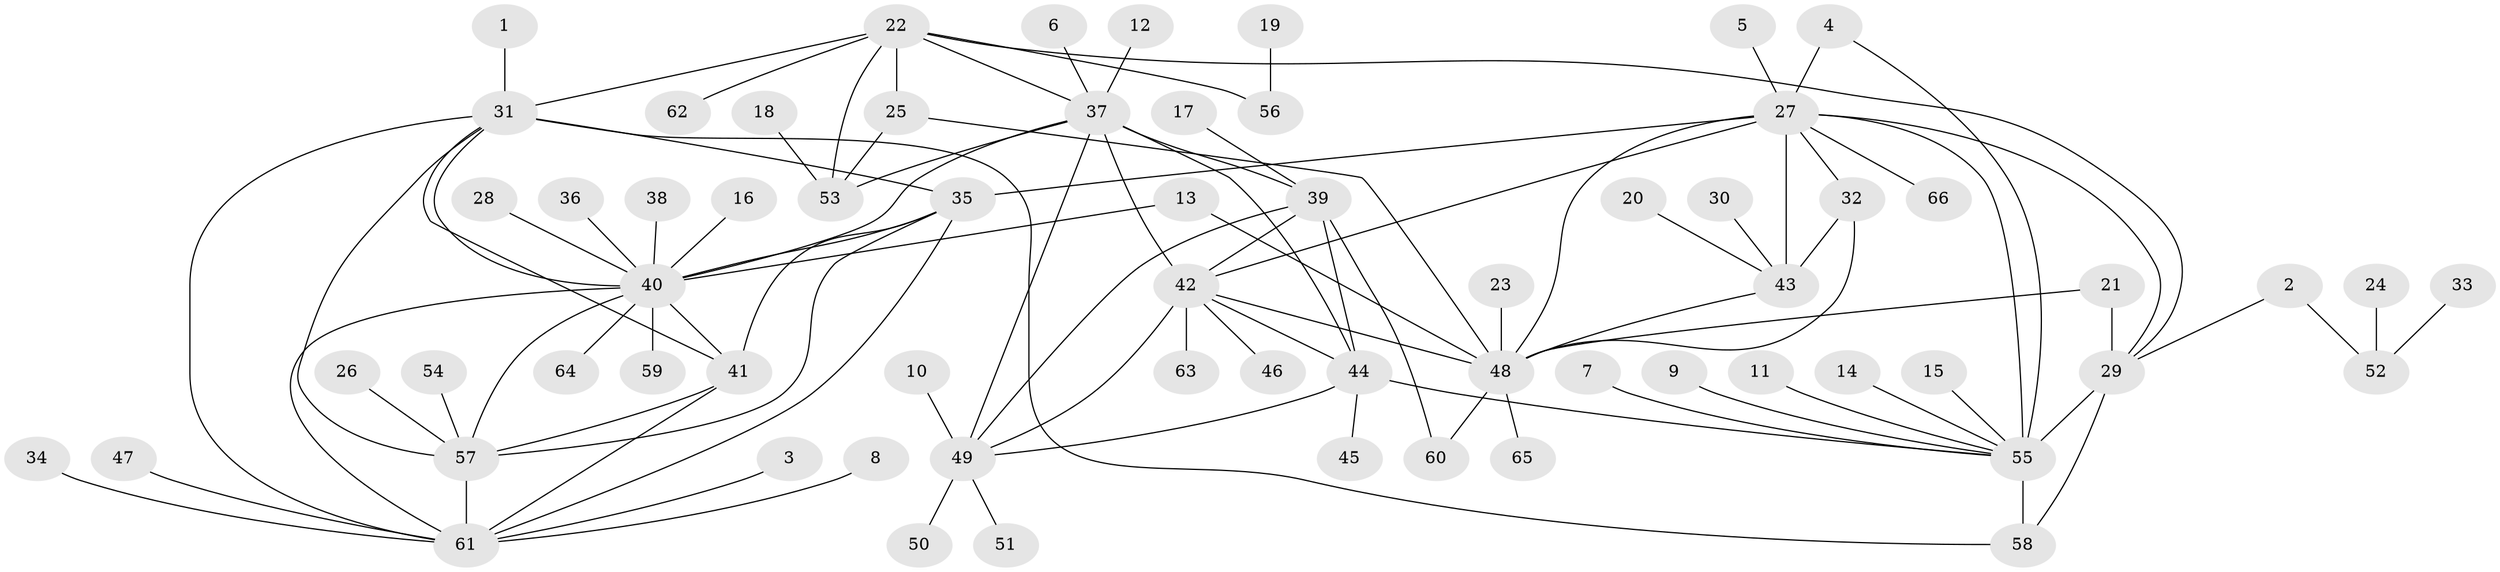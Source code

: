 // original degree distribution, {5: 0.022727272727272728, 8: 0.03787878787878788, 6: 0.030303030303030304, 7: 0.05303030303030303, 9: 0.022727272727272728, 10: 0.015151515151515152, 12: 0.007575757575757576, 14: 0.015151515151515152, 11: 0.022727272727272728, 13: 0.007575757575757576, 1: 0.5681818181818182, 2: 0.17424242424242425, 3: 0.015151515151515152, 4: 0.007575757575757576}
// Generated by graph-tools (version 1.1) at 2025/26/03/09/25 03:26:40]
// undirected, 66 vertices, 99 edges
graph export_dot {
graph [start="1"]
  node [color=gray90,style=filled];
  1;
  2;
  3;
  4;
  5;
  6;
  7;
  8;
  9;
  10;
  11;
  12;
  13;
  14;
  15;
  16;
  17;
  18;
  19;
  20;
  21;
  22;
  23;
  24;
  25;
  26;
  27;
  28;
  29;
  30;
  31;
  32;
  33;
  34;
  35;
  36;
  37;
  38;
  39;
  40;
  41;
  42;
  43;
  44;
  45;
  46;
  47;
  48;
  49;
  50;
  51;
  52;
  53;
  54;
  55;
  56;
  57;
  58;
  59;
  60;
  61;
  62;
  63;
  64;
  65;
  66;
  1 -- 31 [weight=1.0];
  2 -- 29 [weight=1.0];
  2 -- 52 [weight=1.0];
  3 -- 61 [weight=1.0];
  4 -- 27 [weight=2.0];
  4 -- 55 [weight=1.0];
  5 -- 27 [weight=1.0];
  6 -- 37 [weight=1.0];
  7 -- 55 [weight=1.0];
  8 -- 61 [weight=1.0];
  9 -- 55 [weight=1.0];
  10 -- 49 [weight=1.0];
  11 -- 55 [weight=1.0];
  12 -- 37 [weight=1.0];
  13 -- 40 [weight=1.0];
  13 -- 48 [weight=1.0];
  14 -- 55 [weight=1.0];
  15 -- 55 [weight=1.0];
  16 -- 40 [weight=1.0];
  17 -- 39 [weight=1.0];
  18 -- 53 [weight=1.0];
  19 -- 56 [weight=1.0];
  20 -- 43 [weight=1.0];
  21 -- 29 [weight=1.0];
  21 -- 48 [weight=1.0];
  22 -- 25 [weight=4.0];
  22 -- 29 [weight=1.0];
  22 -- 31 [weight=1.0];
  22 -- 37 [weight=1.0];
  22 -- 53 [weight=4.0];
  22 -- 56 [weight=1.0];
  22 -- 62 [weight=1.0];
  23 -- 48 [weight=1.0];
  24 -- 52 [weight=1.0];
  25 -- 48 [weight=1.0];
  25 -- 53 [weight=1.0];
  26 -- 57 [weight=1.0];
  27 -- 29 [weight=1.0];
  27 -- 32 [weight=3.0];
  27 -- 35 [weight=1.0];
  27 -- 42 [weight=1.0];
  27 -- 43 [weight=3.0];
  27 -- 48 [weight=3.0];
  27 -- 55 [weight=1.0];
  27 -- 66 [weight=1.0];
  28 -- 40 [weight=1.0];
  29 -- 55 [weight=6.0];
  29 -- 58 [weight=2.0];
  30 -- 43 [weight=1.0];
  31 -- 35 [weight=1.0];
  31 -- 40 [weight=1.0];
  31 -- 41 [weight=1.0];
  31 -- 57 [weight=1.0];
  31 -- 58 [weight=2.0];
  31 -- 61 [weight=1.0];
  32 -- 43 [weight=1.0];
  32 -- 48 [weight=1.0];
  33 -- 52 [weight=1.0];
  34 -- 61 [weight=1.0];
  35 -- 40 [weight=1.0];
  35 -- 41 [weight=1.0];
  35 -- 57 [weight=1.0];
  35 -- 61 [weight=1.0];
  36 -- 40 [weight=1.0];
  37 -- 39 [weight=1.0];
  37 -- 40 [weight=1.0];
  37 -- 42 [weight=1.0];
  37 -- 44 [weight=2.0];
  37 -- 49 [weight=1.0];
  37 -- 53 [weight=1.0];
  38 -- 40 [weight=1.0];
  39 -- 42 [weight=1.0];
  39 -- 44 [weight=2.0];
  39 -- 49 [weight=1.0];
  39 -- 60 [weight=1.0];
  40 -- 41 [weight=1.0];
  40 -- 57 [weight=1.0];
  40 -- 59 [weight=1.0];
  40 -- 61 [weight=1.0];
  40 -- 64 [weight=1.0];
  41 -- 57 [weight=1.0];
  41 -- 61 [weight=1.0];
  42 -- 44 [weight=2.0];
  42 -- 46 [weight=1.0];
  42 -- 48 [weight=1.0];
  42 -- 49 [weight=1.0];
  42 -- 63 [weight=1.0];
  43 -- 48 [weight=1.0];
  44 -- 45 [weight=1.0];
  44 -- 49 [weight=2.0];
  44 -- 55 [weight=1.0];
  47 -- 61 [weight=1.0];
  48 -- 60 [weight=1.0];
  48 -- 65 [weight=1.0];
  49 -- 50 [weight=1.0];
  49 -- 51 [weight=1.0];
  54 -- 57 [weight=1.0];
  55 -- 58 [weight=3.0];
  57 -- 61 [weight=1.0];
}
